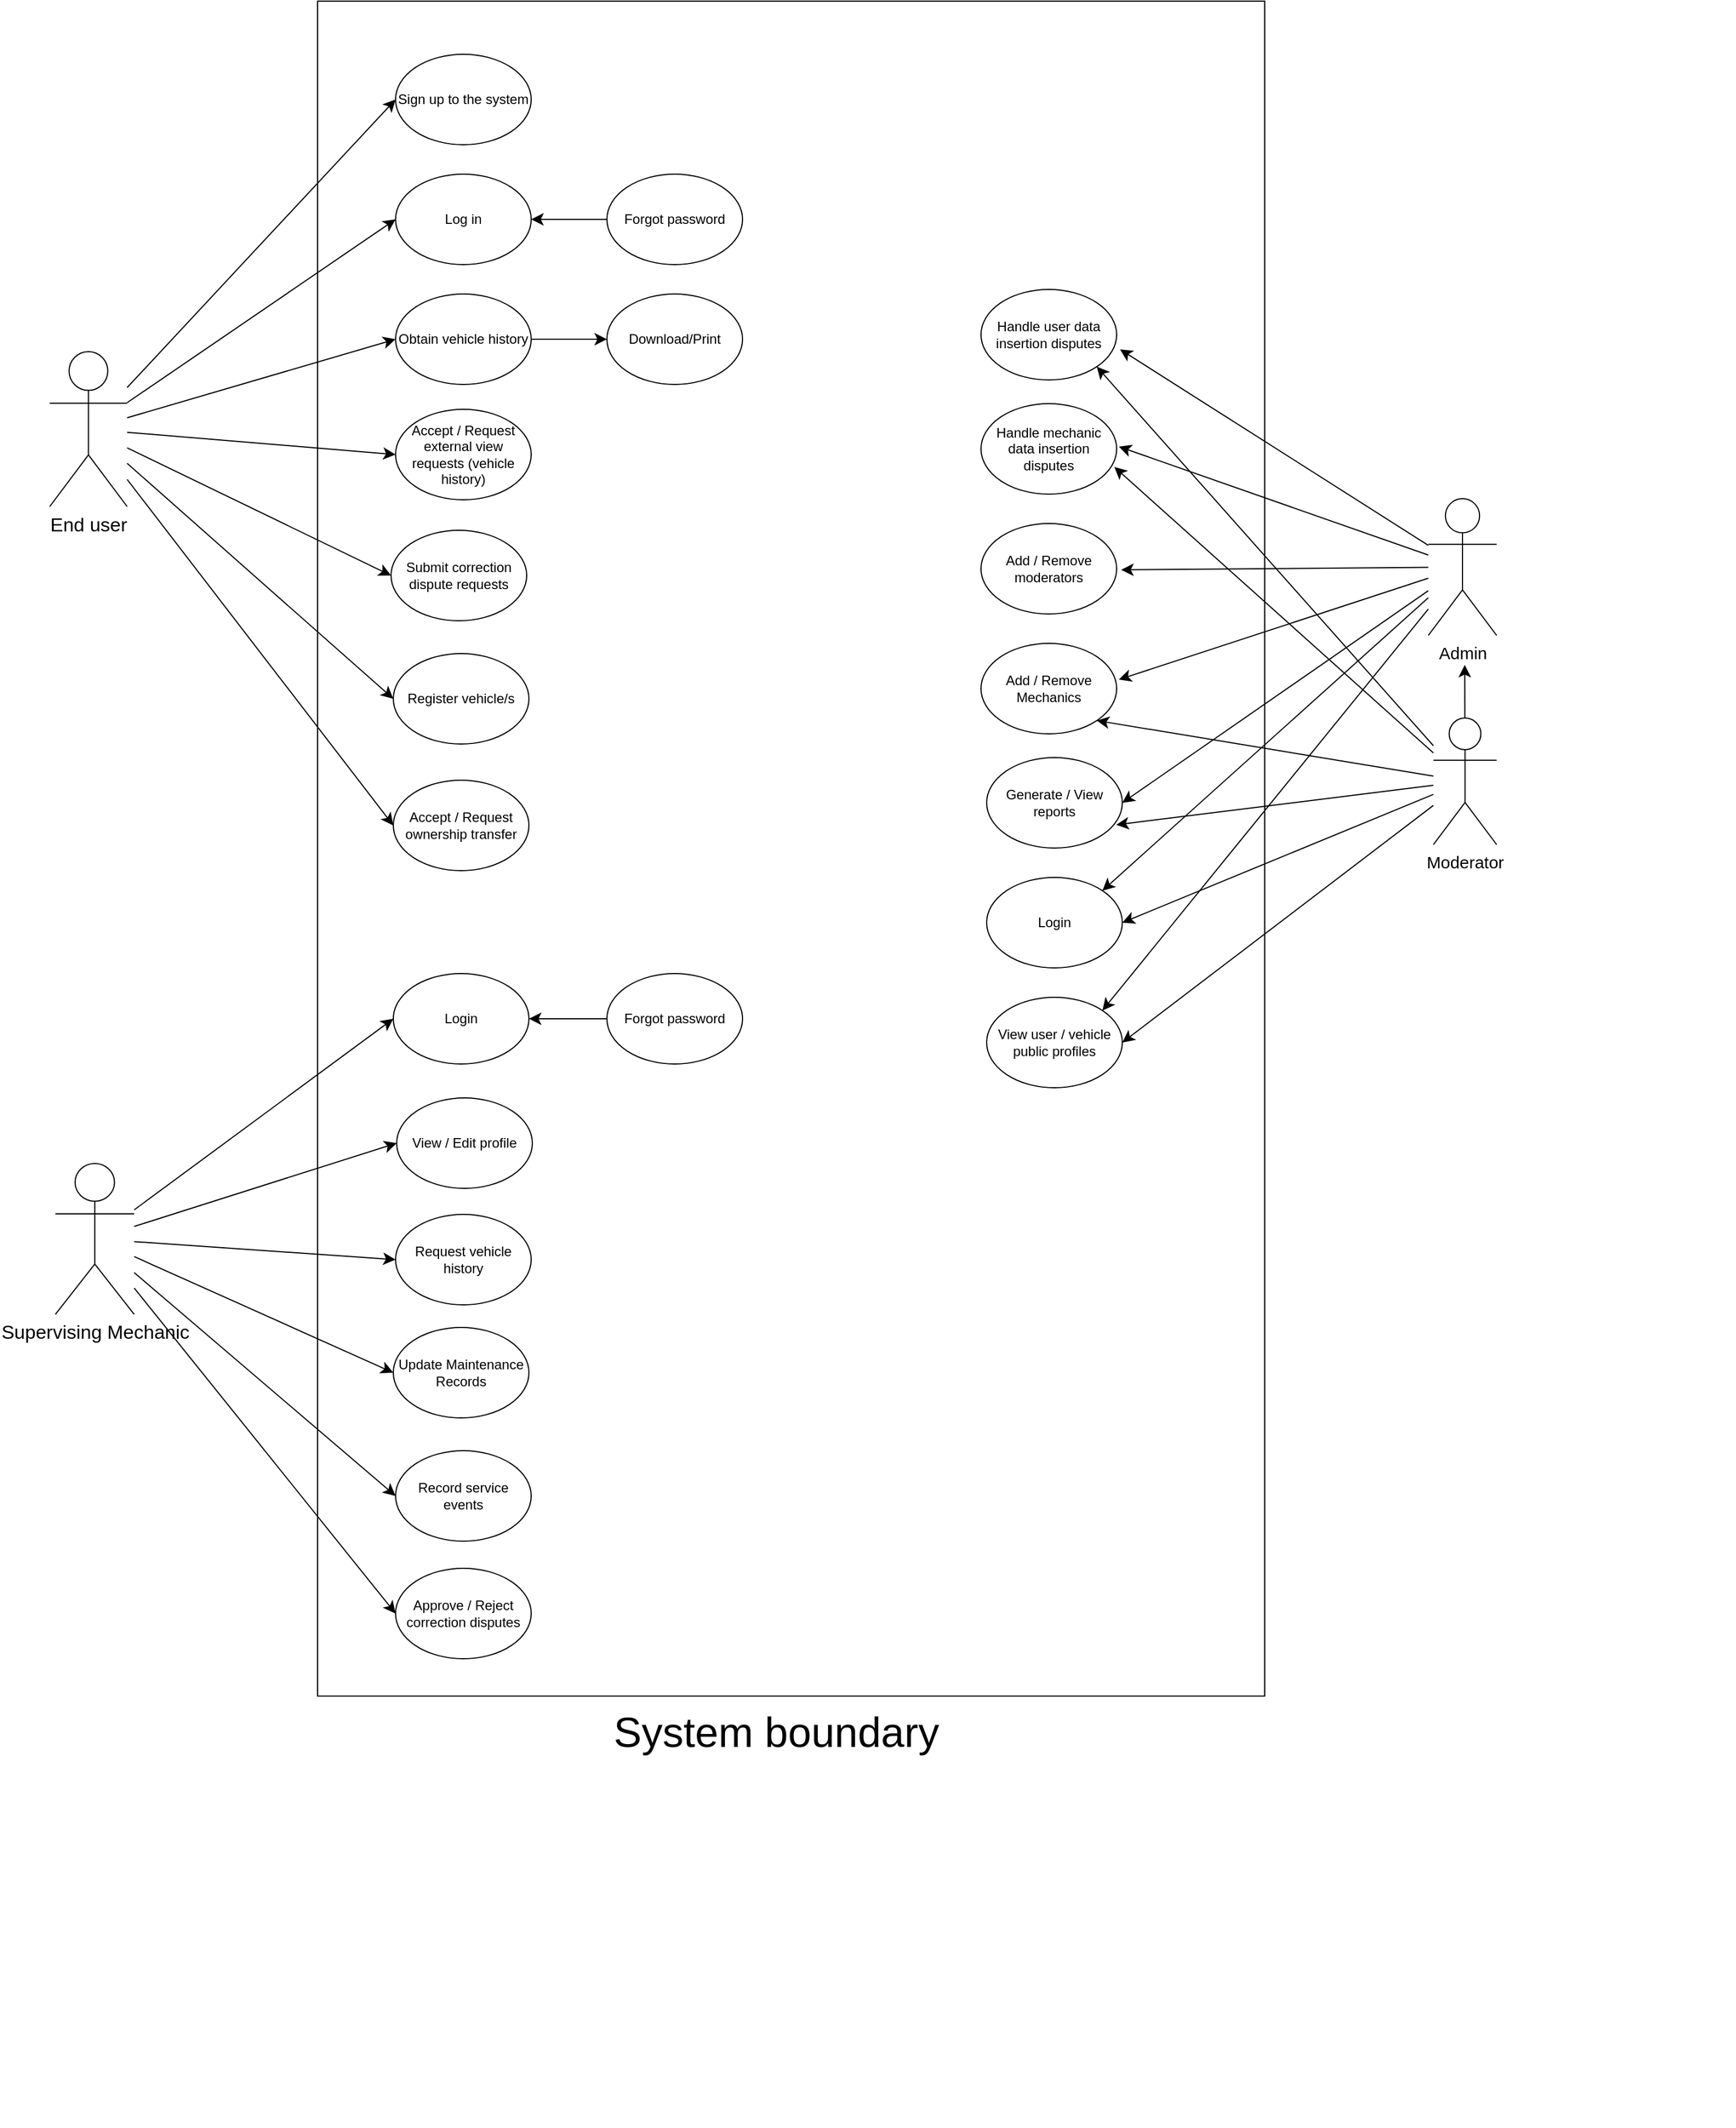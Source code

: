 <mxfile version="26.0.14">
  <diagram name="Page-1" id="z5ygo8aueXD7QbDK779G">
    <mxGraphModel dx="3452" dy="3888" grid="0" gridSize="10" guides="1" tooltips="1" connect="1" arrows="1" fold="1" page="1" pageScale="1" pageWidth="827" pageHeight="1169" math="0" shadow="0">
      <root>
        <mxCell id="0" />
        <mxCell id="1" parent="0" />
        <mxCell id="PnSv_0IQH46BmFg6rcT1-12" value="" style="rounded=0;whiteSpace=wrap;html=1;direction=west;" vertex="1" parent="1">
          <mxGeometry x="-496" y="-1791" width="838" height="1499" as="geometry" />
        </mxCell>
        <mxCell id="PnSv_0IQH46BmFg6rcT1-13" value="" style="group" vertex="1" connectable="0" parent="1">
          <mxGeometry x="-442" y="-830" width="146" height="369" as="geometry" />
        </mxCell>
        <mxCell id="PnSv_0IQH46BmFg6rcT1-3" value="Update Maintenance Records" style="ellipse;whiteSpace=wrap;html=1;" vertex="1" parent="PnSv_0IQH46BmFg6rcT1-13">
          <mxGeometry x="13" y="212" width="120" height="80" as="geometry" />
        </mxCell>
        <mxCell id="PnSv_0IQH46BmFg6rcT1-61" value="View / Edit profile" style="ellipse;whiteSpace=wrap;html=1;" vertex="1" parent="PnSv_0IQH46BmFg6rcT1-13">
          <mxGeometry x="16" y="9" width="120" height="80" as="geometry" />
        </mxCell>
        <mxCell id="PnSv_0IQH46BmFg6rcT1-15" value="" style="group" vertex="1" connectable="0" parent="1">
          <mxGeometry x="-733" y="-770" width="862" height="859" as="geometry" />
        </mxCell>
        <mxCell id="PnSv_0IQH46BmFg6rcT1-1" value="&lt;font style=&quot;font-size: 17px;&quot;&gt;Supervising Mechanic&lt;/font&gt;" style="shape=umlActor;verticalLabelPosition=bottom;verticalAlign=top;html=1;outlineConnect=0;" vertex="1" parent="PnSv_0IQH46BmFg6rcT1-15">
          <mxGeometry x="5" y="7" width="69.75" height="133.43" as="geometry" />
        </mxCell>
        <mxCell id="PnSv_0IQH46BmFg6rcT1-32" value="" style="group" vertex="1" connectable="0" parent="1">
          <mxGeometry x="409" y="-1502" width="348.5" height="706" as="geometry" />
        </mxCell>
        <mxCell id="PnSv_0IQH46BmFg6rcT1-16" value="" style="group" vertex="1" connectable="0" parent="PnSv_0IQH46BmFg6rcT1-32">
          <mxGeometry x="80" y="144" width="60.5" height="252" as="geometry" />
        </mxCell>
        <mxCell id="PnSv_0IQH46BmFg6rcT1-17" value="&lt;font style=&quot;font-size: 15px;&quot;&gt;Admin&lt;/font&gt;" style="shape=umlActor;verticalLabelPosition=bottom;verticalAlign=top;html=1;outlineConnect=0;" vertex="1" parent="PnSv_0IQH46BmFg6rcT1-16">
          <mxGeometry x="-2.25" y="7" width="60.5" height="121" as="geometry" />
        </mxCell>
        <mxCell id="PnSv_0IQH46BmFg6rcT1-114" value="" style="edgeStyle=none;curved=1;rounded=0;orthogonalLoop=1;jettySize=auto;html=1;fontSize=12;startSize=8;endSize=8;" edge="1" parent="PnSv_0IQH46BmFg6rcT1-16" source="PnSv_0IQH46BmFg6rcT1-19">
          <mxGeometry relative="1" as="geometry">
            <mxPoint x="30" y="154" as="targetPoint" />
          </mxGeometry>
        </mxCell>
        <mxCell id="PnSv_0IQH46BmFg6rcT1-19" value="&lt;font style=&quot;font-size: 15px;&quot;&gt;Moderator&lt;/font&gt;" style="shape=umlActor;verticalLabelPosition=bottom;verticalAlign=top;html=1;outlineConnect=0;" vertex="1" parent="PnSv_0IQH46BmFg6rcT1-16">
          <mxGeometry x="2.25" y="201" width="56" height="112" as="geometry" />
        </mxCell>
        <mxCell id="PnSv_0IQH46BmFg6rcT1-42" value="" style="group" vertex="1" connectable="0" parent="1">
          <mxGeometry x="-427" y="-1744" width="120" height="292" as="geometry" />
        </mxCell>
        <mxCell id="PnSv_0IQH46BmFg6rcT1-44" value="Obtain vehicle history" style="ellipse;whiteSpace=wrap;html=1;" vertex="1" parent="PnSv_0IQH46BmFg6rcT1-42">
          <mxGeometry y="212" width="120" height="80" as="geometry" />
        </mxCell>
        <mxCell id="PnSv_0IQH46BmFg6rcT1-45" value="Sign up to the system" style="ellipse;whiteSpace=wrap;html=1;" vertex="1" parent="PnSv_0IQH46BmFg6rcT1-42">
          <mxGeometry width="120" height="80" as="geometry" />
        </mxCell>
        <mxCell id="PnSv_0IQH46BmFg6rcT1-50" value="Log in" style="ellipse;whiteSpace=wrap;html=1;" vertex="1" parent="PnSv_0IQH46BmFg6rcT1-42">
          <mxGeometry y="106" width="120" height="80" as="geometry" />
        </mxCell>
        <mxCell id="PnSv_0IQH46BmFg6rcT1-46" value="" style="group" vertex="1" connectable="0" parent="1">
          <mxGeometry x="-429" y="-1331" width="120" height="326" as="geometry" />
        </mxCell>
        <mxCell id="PnSv_0IQH46BmFg6rcT1-47" value="Accept / Request ownership transfer" style="ellipse;whiteSpace=wrap;html=1;" vertex="1" parent="PnSv_0IQH46BmFg6rcT1-46">
          <mxGeometry y="229" width="120" height="80" as="geometry" />
        </mxCell>
        <mxCell id="PnSv_0IQH46BmFg6rcT1-49" value="Submit correction dispute requests" style="ellipse;whiteSpace=wrap;html=1;" vertex="1" parent="PnSv_0IQH46BmFg6rcT1-46">
          <mxGeometry x="-2" y="8" width="120" height="80" as="geometry" />
        </mxCell>
        <mxCell id="PnSv_0IQH46BmFg6rcT1-58" value="Register vehicle/s" style="ellipse;whiteSpace=wrap;html=1;" vertex="1" parent="PnSv_0IQH46BmFg6rcT1-46">
          <mxGeometry y="117" width="120" height="80" as="geometry" />
        </mxCell>
        <mxCell id="PnSv_0IQH46BmFg6rcT1-53" value="" style="edgeStyle=none;curved=1;rounded=0;orthogonalLoop=1;jettySize=auto;html=1;fontSize=12;startSize=8;endSize=8;" edge="1" parent="1" source="PnSv_0IQH46BmFg6rcT1-43" target="PnSv_0IQH46BmFg6rcT1-50">
          <mxGeometry relative="1" as="geometry" />
        </mxCell>
        <mxCell id="PnSv_0IQH46BmFg6rcT1-43" value="Forgot password" style="ellipse;whiteSpace=wrap;html=1;" vertex="1" parent="1">
          <mxGeometry x="-240" y="-1638" width="120" height="80" as="geometry" />
        </mxCell>
        <mxCell id="PnSv_0IQH46BmFg6rcT1-51" value="Download/Print" style="ellipse;whiteSpace=wrap;html=1;" vertex="1" parent="1">
          <mxGeometry x="-240" y="-1532" width="120" height="80" as="geometry" />
        </mxCell>
        <mxCell id="PnSv_0IQH46BmFg6rcT1-55" value="" style="edgeStyle=none;curved=1;rounded=0;orthogonalLoop=1;jettySize=auto;html=1;fontSize=12;startSize=8;endSize=8;" edge="1" parent="1" source="PnSv_0IQH46BmFg6rcT1-44" target="PnSv_0IQH46BmFg6rcT1-51">
          <mxGeometry relative="1" as="geometry" />
        </mxCell>
        <mxCell id="PnSv_0IQH46BmFg6rcT1-59" value="Record service events" style="ellipse;whiteSpace=wrap;html=1;" vertex="1" parent="1">
          <mxGeometry x="-427" y="-509" width="120" height="80" as="geometry" />
        </mxCell>
        <mxCell id="PnSv_0IQH46BmFg6rcT1-6" value="Login" style="ellipse;whiteSpace=wrap;html=1;" vertex="1" parent="1">
          <mxGeometry x="-429" y="-931" width="120" height="80" as="geometry" />
        </mxCell>
        <mxCell id="PnSv_0IQH46BmFg6rcT1-63" value="" style="edgeStyle=none;curved=1;rounded=0;orthogonalLoop=1;jettySize=auto;html=1;fontSize=12;startSize=8;endSize=8;" edge="1" parent="1" source="PnSv_0IQH46BmFg6rcT1-62" target="PnSv_0IQH46BmFg6rcT1-6">
          <mxGeometry relative="1" as="geometry" />
        </mxCell>
        <mxCell id="PnSv_0IQH46BmFg6rcT1-62" value="Forgot password" style="ellipse;whiteSpace=wrap;html=1;" vertex="1" parent="1">
          <mxGeometry x="-240" y="-931" width="120" height="80" as="geometry" />
        </mxCell>
        <mxCell id="PnSv_0IQH46BmFg6rcT1-64" value="Accept / Request external view requests (vehicle history)" style="ellipse;whiteSpace=wrap;html=1;" vertex="1" parent="1">
          <mxGeometry x="-427" y="-1430" width="120" height="80" as="geometry" />
        </mxCell>
        <mxCell id="PnSv_0IQH46BmFg6rcT1-31" value="" style="group" vertex="1" connectable="0" parent="1">
          <mxGeometry x="91" y="-1536" width="125" height="706" as="geometry" />
        </mxCell>
        <mxCell id="PnSv_0IQH46BmFg6rcT1-22" value="" style="group" vertex="1" connectable="0" parent="PnSv_0IQH46BmFg6rcT1-31">
          <mxGeometry x="5" y="414" width="120" height="292" as="geometry" />
        </mxCell>
        <mxCell id="PnSv_0IQH46BmFg6rcT1-23" value="Login" style="ellipse;whiteSpace=wrap;html=1;" vertex="1" parent="PnSv_0IQH46BmFg6rcT1-22">
          <mxGeometry y="106" width="120" height="80" as="geometry" />
        </mxCell>
        <mxCell id="PnSv_0IQH46BmFg6rcT1-24" value="View user / vehicle public profiles" style="ellipse;whiteSpace=wrap;html=1;" vertex="1" parent="PnSv_0IQH46BmFg6rcT1-22">
          <mxGeometry y="212" width="120" height="80" as="geometry" />
        </mxCell>
        <mxCell id="PnSv_0IQH46BmFg6rcT1-25" value="Generate / View reports" style="ellipse;whiteSpace=wrap;html=1;" vertex="1" parent="PnSv_0IQH46BmFg6rcT1-22">
          <mxGeometry width="120" height="80" as="geometry" />
        </mxCell>
        <mxCell id="PnSv_0IQH46BmFg6rcT1-26" value="" style="group" vertex="1" connectable="0" parent="PnSv_0IQH46BmFg6rcT1-31">
          <mxGeometry y="101" width="120" height="292" as="geometry" />
        </mxCell>
        <mxCell id="PnSv_0IQH46BmFg6rcT1-27" value="Add / Remove moderators" style="ellipse;whiteSpace=wrap;html=1;" vertex="1" parent="PnSv_0IQH46BmFg6rcT1-26">
          <mxGeometry y="106" width="120" height="80" as="geometry" />
        </mxCell>
        <mxCell id="PnSv_0IQH46BmFg6rcT1-28" value="Add / Remove Mechanics" style="ellipse;whiteSpace=wrap;html=1;" vertex="1" parent="PnSv_0IQH46BmFg6rcT1-26">
          <mxGeometry y="212" width="120" height="80" as="geometry" />
        </mxCell>
        <mxCell id="PnSv_0IQH46BmFg6rcT1-29" value="Handle mechanic data insertion disputes" style="ellipse;whiteSpace=wrap;html=1;" vertex="1" parent="PnSv_0IQH46BmFg6rcT1-26">
          <mxGeometry width="120" height="80" as="geometry" />
        </mxCell>
        <mxCell id="PnSv_0IQH46BmFg6rcT1-30" value="Handle user data insertion disputes" style="ellipse;whiteSpace=wrap;html=1;" vertex="1" parent="PnSv_0IQH46BmFg6rcT1-31">
          <mxGeometry width="120" height="80" as="geometry" />
        </mxCell>
        <mxCell id="PnSv_0IQH46BmFg6rcT1-65" value="&lt;font style=&quot;font-size: 37px;&quot;&gt;System boundary&lt;/font&gt;" style="text;html=1;align=center;verticalAlign=middle;whiteSpace=wrap;rounded=0;" vertex="1" parent="1">
          <mxGeometry x="-275" y="-274" width="370" height="30" as="geometry" />
        </mxCell>
        <mxCell id="PnSv_0IQH46BmFg6rcT1-83" value="" style="edgeStyle=none;curved=1;rounded=0;orthogonalLoop=1;jettySize=auto;html=1;fontSize=12;startSize=8;endSize=8;entryX=0;entryY=0.5;entryDx=0;entryDy=0;" edge="1" parent="1" source="PnSv_0IQH46BmFg6rcT1-36" target="PnSv_0IQH46BmFg6rcT1-50">
          <mxGeometry relative="1" as="geometry">
            <mxPoint x="-570.25" y="-1412.5" as="targetPoint" />
          </mxGeometry>
        </mxCell>
        <mxCell id="PnSv_0IQH46BmFg6rcT1-85" value="" style="edgeStyle=none;curved=1;rounded=0;orthogonalLoop=1;jettySize=auto;html=1;fontSize=12;startSize=8;endSize=8;entryX=0;entryY=0.5;entryDx=0;entryDy=0;" edge="1" parent="1" source="PnSv_0IQH46BmFg6rcT1-36" target="PnSv_0IQH46BmFg6rcT1-44">
          <mxGeometry relative="1" as="geometry">
            <mxPoint x="-510.25" y="-1412.5" as="targetPoint" />
          </mxGeometry>
        </mxCell>
        <mxCell id="PnSv_0IQH46BmFg6rcT1-87" value="" style="edgeStyle=none;curved=1;rounded=0;orthogonalLoop=1;jettySize=auto;html=1;fontSize=12;startSize=8;endSize=8;entryX=0;entryY=0.5;entryDx=0;entryDy=0;" edge="1" parent="1" source="PnSv_0IQH46BmFg6rcT1-36" target="PnSv_0IQH46BmFg6rcT1-64">
          <mxGeometry relative="1" as="geometry">
            <mxPoint x="-510.25" y="-1412.5" as="targetPoint" />
          </mxGeometry>
        </mxCell>
        <mxCell id="PnSv_0IQH46BmFg6rcT1-89" value="" style="edgeStyle=none;curved=1;rounded=0;orthogonalLoop=1;jettySize=auto;html=1;fontSize=12;startSize=8;endSize=8;entryX=0;entryY=0.5;entryDx=0;entryDy=0;" edge="1" parent="1" source="PnSv_0IQH46BmFg6rcT1-36" target="PnSv_0IQH46BmFg6rcT1-49">
          <mxGeometry relative="1" as="geometry">
            <mxPoint x="-510.25" y="-1412.5" as="targetPoint" />
          </mxGeometry>
        </mxCell>
        <mxCell id="PnSv_0IQH46BmFg6rcT1-91" value="" style="edgeStyle=none;curved=1;rounded=0;orthogonalLoop=1;jettySize=auto;html=1;fontSize=12;startSize=8;endSize=8;entryX=0;entryY=0.5;entryDx=0;entryDy=0;" edge="1" parent="1" source="PnSv_0IQH46BmFg6rcT1-36" target="PnSv_0IQH46BmFg6rcT1-58">
          <mxGeometry relative="1" as="geometry">
            <mxPoint x="-510.25" y="-1412.5" as="targetPoint" />
          </mxGeometry>
        </mxCell>
        <mxCell id="PnSv_0IQH46BmFg6rcT1-93" value="" style="edgeStyle=none;curved=1;rounded=0;orthogonalLoop=1;jettySize=auto;html=1;fontSize=12;startSize=8;endSize=8;entryX=0;entryY=0.5;entryDx=0;entryDy=0;" edge="1" parent="1" source="PnSv_0IQH46BmFg6rcT1-36" target="PnSv_0IQH46BmFg6rcT1-47">
          <mxGeometry relative="1" as="geometry">
            <mxPoint x="-510.25" y="-1412.5" as="targetPoint" />
          </mxGeometry>
        </mxCell>
        <mxCell id="PnSv_0IQH46BmFg6rcT1-95" value="" style="edgeStyle=none;curved=1;rounded=0;orthogonalLoop=1;jettySize=auto;html=1;fontSize=12;startSize=8;endSize=8;entryX=0;entryY=0.5;entryDx=0;entryDy=0;" edge="1" parent="1" source="PnSv_0IQH46BmFg6rcT1-36" target="PnSv_0IQH46BmFg6rcT1-45">
          <mxGeometry relative="1" as="geometry">
            <mxPoint x="-510.25" y="-1412.5" as="targetPoint" />
          </mxGeometry>
        </mxCell>
        <mxCell id="PnSv_0IQH46BmFg6rcT1-36" value="&lt;font style=&quot;font-size: 17px;&quot;&gt;End user&lt;/font&gt;" style="shape=umlActor;verticalLabelPosition=bottom;verticalAlign=top;html=1;outlineConnect=0;" vertex="1" parent="1">
          <mxGeometry x="-733" y="-1481" width="68.5" height="137" as="geometry" />
        </mxCell>
        <mxCell id="PnSv_0IQH46BmFg6rcT1-66" value="" style="edgeStyle=none;curved=1;rounded=0;orthogonalLoop=1;jettySize=auto;html=1;fontSize=12;startSize=8;endSize=8;" edge="1" parent="1" source="PnSv_0IQH46BmFg6rcT1-17">
          <mxGeometry relative="1" as="geometry">
            <mxPoint x="214" y="-1483" as="targetPoint" />
          </mxGeometry>
        </mxCell>
        <mxCell id="PnSv_0IQH46BmFg6rcT1-67" value="" style="edgeStyle=none;curved=1;rounded=0;orthogonalLoop=1;jettySize=auto;html=1;fontSize=12;startSize=8;endSize=8;" edge="1" parent="1" source="PnSv_0IQH46BmFg6rcT1-17">
          <mxGeometry relative="1" as="geometry">
            <mxPoint x="213" y="-1397" as="targetPoint" />
          </mxGeometry>
        </mxCell>
        <mxCell id="PnSv_0IQH46BmFg6rcT1-68" value="" style="edgeStyle=none;curved=1;rounded=0;orthogonalLoop=1;jettySize=auto;html=1;fontSize=12;startSize=8;endSize=8;entryX=1;entryY=0.5;entryDx=0;entryDy=0;" edge="1" parent="1" source="PnSv_0IQH46BmFg6rcT1-19" target="PnSv_0IQH46BmFg6rcT1-23">
          <mxGeometry relative="1" as="geometry">
            <mxPoint x="217" y="-996" as="targetPoint" />
          </mxGeometry>
        </mxCell>
        <mxCell id="PnSv_0IQH46BmFg6rcT1-69" value="" style="edgeStyle=none;curved=1;rounded=0;orthogonalLoop=1;jettySize=auto;html=1;fontSize=12;startSize=8;endSize=8;" edge="1" parent="1" source="PnSv_0IQH46BmFg6rcT1-17">
          <mxGeometry relative="1" as="geometry">
            <mxPoint x="215" y="-1288" as="targetPoint" />
          </mxGeometry>
        </mxCell>
        <mxCell id="PnSv_0IQH46BmFg6rcT1-70" value="" style="edgeStyle=none;curved=1;rounded=0;orthogonalLoop=1;jettySize=auto;html=1;fontSize=12;startSize=8;endSize=8;" edge="1" parent="1" source="PnSv_0IQH46BmFg6rcT1-17">
          <mxGeometry relative="1" as="geometry">
            <mxPoint x="213" y="-1191" as="targetPoint" />
          </mxGeometry>
        </mxCell>
        <mxCell id="PnSv_0IQH46BmFg6rcT1-71" value="" style="edgeStyle=none;curved=1;rounded=0;orthogonalLoop=1;jettySize=auto;html=1;fontSize=12;startSize=8;endSize=8;entryX=1;entryY=0.5;entryDx=0;entryDy=0;" edge="1" parent="1" source="PnSv_0IQH46BmFg6rcT1-17" target="PnSv_0IQH46BmFg6rcT1-25">
          <mxGeometry relative="1" as="geometry" />
        </mxCell>
        <mxCell id="PnSv_0IQH46BmFg6rcT1-72" value="" style="edgeStyle=none;curved=1;rounded=0;orthogonalLoop=1;jettySize=auto;html=1;fontSize=12;startSize=8;endSize=8;entryX=1;entryY=0;entryDx=0;entryDy=0;" edge="1" parent="1" source="PnSv_0IQH46BmFg6rcT1-17" target="PnSv_0IQH46BmFg6rcT1-23">
          <mxGeometry relative="1" as="geometry" />
        </mxCell>
        <mxCell id="PnSv_0IQH46BmFg6rcT1-74" value="" style="edgeStyle=none;curved=1;rounded=0;orthogonalLoop=1;jettySize=auto;html=1;fontSize=12;startSize=8;endSize=8;entryX=1;entryY=0.5;entryDx=0;entryDy=0;" edge="1" parent="1" source="PnSv_0IQH46BmFg6rcT1-19" target="PnSv_0IQH46BmFg6rcT1-24">
          <mxGeometry relative="1" as="geometry" />
        </mxCell>
        <mxCell id="PnSv_0IQH46BmFg6rcT1-75" value="" style="edgeStyle=none;curved=1;rounded=0;orthogonalLoop=1;jettySize=auto;html=1;fontSize=12;startSize=8;endSize=8;entryX=1;entryY=0;entryDx=0;entryDy=0;" edge="1" parent="1" source="PnSv_0IQH46BmFg6rcT1-17" target="PnSv_0IQH46BmFg6rcT1-24">
          <mxGeometry relative="1" as="geometry" />
        </mxCell>
        <mxCell id="PnSv_0IQH46BmFg6rcT1-76" value="" style="edgeStyle=none;curved=1;rounded=0;orthogonalLoop=1;jettySize=auto;html=1;fontSize=12;startSize=8;endSize=8;entryX=0.956;entryY=0.743;entryDx=0;entryDy=0;entryPerimeter=0;" edge="1" parent="1" source="PnSv_0IQH46BmFg6rcT1-19" target="PnSv_0IQH46BmFg6rcT1-25">
          <mxGeometry relative="1" as="geometry" />
        </mxCell>
        <mxCell id="PnSv_0IQH46BmFg6rcT1-77" value="" style="edgeStyle=none;curved=1;rounded=0;orthogonalLoop=1;jettySize=auto;html=1;fontSize=12;startSize=8;endSize=8;entryX=1;entryY=1;entryDx=0;entryDy=0;" edge="1" parent="1" source="PnSv_0IQH46BmFg6rcT1-19" target="PnSv_0IQH46BmFg6rcT1-28">
          <mxGeometry relative="1" as="geometry" />
        </mxCell>
        <mxCell id="PnSv_0IQH46BmFg6rcT1-79" value="" style="edgeStyle=none;curved=1;rounded=0;orthogonalLoop=1;jettySize=auto;html=1;fontSize=12;startSize=8;endSize=8;entryX=0.983;entryY=0.7;entryDx=0;entryDy=0;entryPerimeter=0;" edge="1" parent="1" source="PnSv_0IQH46BmFg6rcT1-19" target="PnSv_0IQH46BmFg6rcT1-29">
          <mxGeometry relative="1" as="geometry" />
        </mxCell>
        <mxCell id="PnSv_0IQH46BmFg6rcT1-80" value="" style="edgeStyle=none;curved=1;rounded=0;orthogonalLoop=1;jettySize=auto;html=1;fontSize=12;startSize=8;endSize=8;entryX=1;entryY=1;entryDx=0;entryDy=0;" edge="1" parent="1" source="PnSv_0IQH46BmFg6rcT1-19" target="PnSv_0IQH46BmFg6rcT1-30">
          <mxGeometry relative="1" as="geometry" />
        </mxCell>
        <mxCell id="PnSv_0IQH46BmFg6rcT1-97" value="" style="edgeStyle=none;curved=1;rounded=0;orthogonalLoop=1;jettySize=auto;html=1;fontSize=12;startSize=8;endSize=8;entryX=0;entryY=0.5;entryDx=0;entryDy=0;" edge="1" parent="1" source="PnSv_0IQH46BmFg6rcT1-1" target="PnSv_0IQH46BmFg6rcT1-6">
          <mxGeometry relative="1" as="geometry">
            <mxPoint x="-577" y="-769" as="targetPoint" />
          </mxGeometry>
        </mxCell>
        <mxCell id="PnSv_0IQH46BmFg6rcT1-99" value="" style="edgeStyle=none;curved=1;rounded=0;orthogonalLoop=1;jettySize=auto;html=1;fontSize=12;startSize=8;endSize=8;entryX=0;entryY=0.5;entryDx=0;entryDy=0;" edge="1" parent="1" source="PnSv_0IQH46BmFg6rcT1-1" target="PnSv_0IQH46BmFg6rcT1-61">
          <mxGeometry relative="1" as="geometry">
            <mxPoint x="-432" y="-781" as="targetPoint" />
          </mxGeometry>
        </mxCell>
        <mxCell id="PnSv_0IQH46BmFg6rcT1-101" value="" style="edgeStyle=none;curved=1;rounded=0;orthogonalLoop=1;jettySize=auto;html=1;fontSize=12;startSize=8;endSize=8;entryX=0;entryY=0.5;entryDx=0;entryDy=0;" edge="1" parent="1" source="PnSv_0IQH46BmFg6rcT1-1" target="PnSv_0IQH46BmFg6rcT1-3">
          <mxGeometry relative="1" as="geometry">
            <mxPoint x="-577" y="-769" as="targetPoint" />
          </mxGeometry>
        </mxCell>
        <mxCell id="PnSv_0IQH46BmFg6rcT1-103" value="" style="edgeStyle=none;curved=1;rounded=0;orthogonalLoop=1;jettySize=auto;html=1;fontSize=12;startSize=8;endSize=8;entryX=0;entryY=0.5;entryDx=0;entryDy=0;" edge="1" parent="1" source="PnSv_0IQH46BmFg6rcT1-1" target="PnSv_0IQH46BmFg6rcT1-59">
          <mxGeometry relative="1" as="geometry">
            <mxPoint x="-637" y="-769" as="targetPoint" />
          </mxGeometry>
        </mxCell>
        <mxCell id="PnSv_0IQH46BmFg6rcT1-105" value="" style="edgeStyle=none;curved=1;rounded=0;orthogonalLoop=1;jettySize=auto;html=1;fontSize=12;startSize=8;endSize=8;entryX=0;entryY=0.5;entryDx=0;entryDy=0;" edge="1" parent="1" source="PnSv_0IQH46BmFg6rcT1-1" target="PnSv_0IQH46BmFg6rcT1-106">
          <mxGeometry relative="1" as="geometry">
            <mxPoint x="-637" y="-769" as="targetPoint" />
          </mxGeometry>
        </mxCell>
        <mxCell id="PnSv_0IQH46BmFg6rcT1-106" value="Approve / Reject correction disputes" style="ellipse;whiteSpace=wrap;html=1;" vertex="1" parent="1">
          <mxGeometry x="-427" y="-405" width="120" height="80" as="geometry" />
        </mxCell>
        <mxCell id="PnSv_0IQH46BmFg6rcT1-57" value="Request vehicle history" style="ellipse;whiteSpace=wrap;html=1;" vertex="1" parent="1">
          <mxGeometry x="-427" y="-718" width="120" height="80" as="geometry" />
        </mxCell>
        <mxCell id="PnSv_0IQH46BmFg6rcT1-108" value="" style="edgeStyle=none;curved=1;rounded=0;orthogonalLoop=1;jettySize=auto;html=1;fontSize=12;startSize=8;endSize=8;entryX=0;entryY=0.5;entryDx=0;entryDy=0;" edge="1" parent="1" source="PnSv_0IQH46BmFg6rcT1-1" target="PnSv_0IQH46BmFg6rcT1-57">
          <mxGeometry relative="1" as="geometry">
            <mxPoint x="-637" y="-769" as="targetPoint" />
          </mxGeometry>
        </mxCell>
      </root>
    </mxGraphModel>
  </diagram>
</mxfile>

